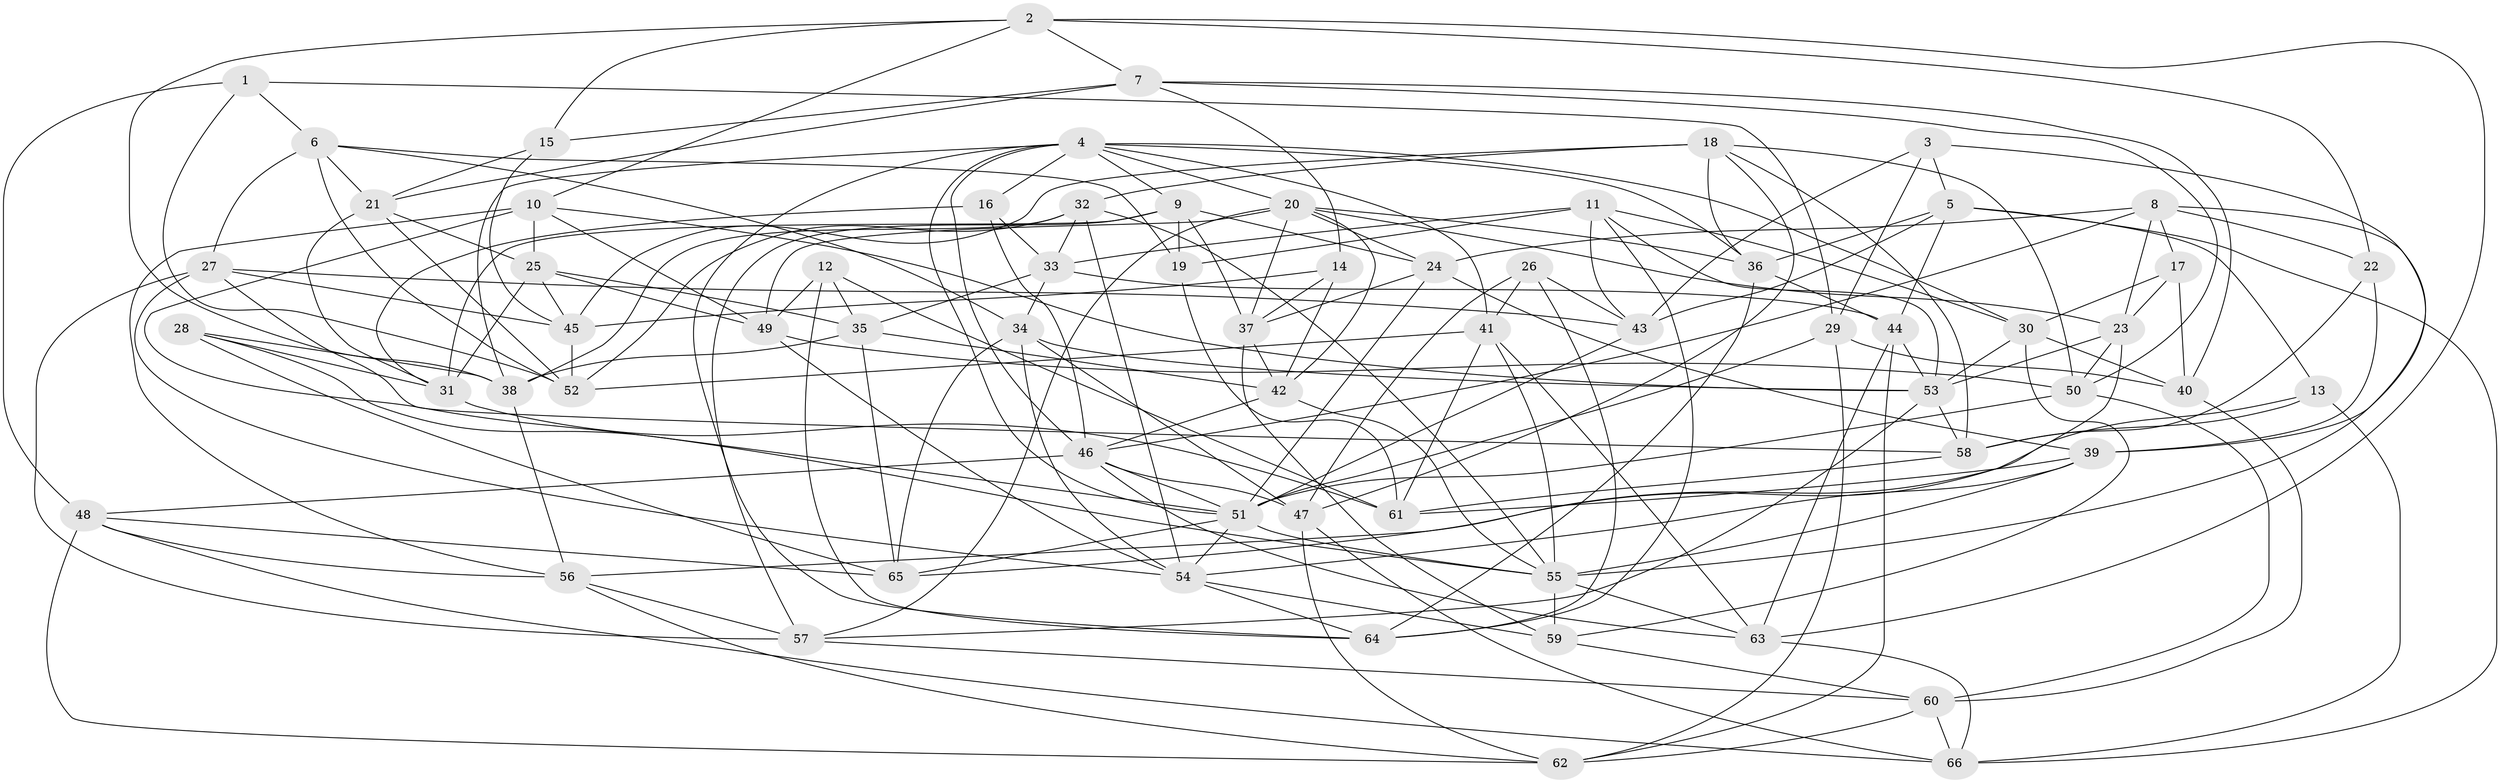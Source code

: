 // original degree distribution, {4: 1.0}
// Generated by graph-tools (version 1.1) at 2025/50/03/09/25 03:50:44]
// undirected, 66 vertices, 194 edges
graph export_dot {
graph [start="1"]
  node [color=gray90,style=filled];
  1;
  2;
  3;
  4;
  5;
  6;
  7;
  8;
  9;
  10;
  11;
  12;
  13;
  14;
  15;
  16;
  17;
  18;
  19;
  20;
  21;
  22;
  23;
  24;
  25;
  26;
  27;
  28;
  29;
  30;
  31;
  32;
  33;
  34;
  35;
  36;
  37;
  38;
  39;
  40;
  41;
  42;
  43;
  44;
  45;
  46;
  47;
  48;
  49;
  50;
  51;
  52;
  53;
  54;
  55;
  56;
  57;
  58;
  59;
  60;
  61;
  62;
  63;
  64;
  65;
  66;
  1 -- 6 [weight=1.0];
  1 -- 29 [weight=1.0];
  1 -- 48 [weight=1.0];
  1 -- 52 [weight=1.0];
  2 -- 7 [weight=1.0];
  2 -- 10 [weight=1.0];
  2 -- 15 [weight=1.0];
  2 -- 22 [weight=1.0];
  2 -- 38 [weight=1.0];
  2 -- 63 [weight=1.0];
  3 -- 5 [weight=1.0];
  3 -- 29 [weight=1.0];
  3 -- 39 [weight=1.0];
  3 -- 43 [weight=1.0];
  4 -- 9 [weight=1.0];
  4 -- 16 [weight=1.0];
  4 -- 20 [weight=1.0];
  4 -- 30 [weight=1.0];
  4 -- 36 [weight=1.0];
  4 -- 38 [weight=1.0];
  4 -- 41 [weight=1.0];
  4 -- 46 [weight=1.0];
  4 -- 51 [weight=1.0];
  4 -- 64 [weight=1.0];
  5 -- 13 [weight=1.0];
  5 -- 36 [weight=1.0];
  5 -- 43 [weight=1.0];
  5 -- 44 [weight=1.0];
  5 -- 66 [weight=1.0];
  6 -- 19 [weight=1.0];
  6 -- 21 [weight=1.0];
  6 -- 27 [weight=1.0];
  6 -- 34 [weight=1.0];
  6 -- 52 [weight=1.0];
  7 -- 14 [weight=1.0];
  7 -- 15 [weight=1.0];
  7 -- 21 [weight=1.0];
  7 -- 40 [weight=1.0];
  7 -- 50 [weight=1.0];
  8 -- 17 [weight=1.0];
  8 -- 22 [weight=1.0];
  8 -- 23 [weight=1.0];
  8 -- 24 [weight=1.0];
  8 -- 46 [weight=1.0];
  8 -- 55 [weight=1.0];
  9 -- 19 [weight=1.0];
  9 -- 24 [weight=1.0];
  9 -- 31 [weight=1.0];
  9 -- 37 [weight=1.0];
  9 -- 57 [weight=1.0];
  10 -- 25 [weight=1.0];
  10 -- 49 [weight=1.0];
  10 -- 51 [weight=1.0];
  10 -- 53 [weight=1.0];
  10 -- 56 [weight=1.0];
  11 -- 19 [weight=1.0];
  11 -- 30 [weight=1.0];
  11 -- 33 [weight=1.0];
  11 -- 43 [weight=1.0];
  11 -- 53 [weight=1.0];
  11 -- 64 [weight=1.0];
  12 -- 35 [weight=1.0];
  12 -- 49 [weight=1.0];
  12 -- 61 [weight=1.0];
  12 -- 64 [weight=1.0];
  13 -- 56 [weight=1.0];
  13 -- 58 [weight=1.0];
  13 -- 66 [weight=1.0];
  14 -- 37 [weight=1.0];
  14 -- 42 [weight=1.0];
  14 -- 45 [weight=1.0];
  15 -- 21 [weight=1.0];
  15 -- 45 [weight=1.0];
  16 -- 31 [weight=1.0];
  16 -- 33 [weight=1.0];
  16 -- 46 [weight=1.0];
  17 -- 23 [weight=1.0];
  17 -- 30 [weight=1.0];
  17 -- 40 [weight=1.0];
  18 -- 32 [weight=1.0];
  18 -- 36 [weight=1.0];
  18 -- 45 [weight=1.0];
  18 -- 47 [weight=1.0];
  18 -- 50 [weight=1.0];
  18 -- 58 [weight=1.0];
  19 -- 61 [weight=1.0];
  20 -- 23 [weight=1.0];
  20 -- 24 [weight=1.0];
  20 -- 36 [weight=1.0];
  20 -- 37 [weight=1.0];
  20 -- 42 [weight=1.0];
  20 -- 49 [weight=1.0];
  20 -- 57 [weight=1.0];
  21 -- 25 [weight=1.0];
  21 -- 31 [weight=1.0];
  21 -- 52 [weight=1.0];
  22 -- 39 [weight=1.0];
  22 -- 58 [weight=1.0];
  23 -- 50 [weight=1.0];
  23 -- 53 [weight=1.0];
  23 -- 65 [weight=1.0];
  24 -- 37 [weight=1.0];
  24 -- 39 [weight=1.0];
  24 -- 51 [weight=1.0];
  25 -- 31 [weight=1.0];
  25 -- 35 [weight=1.0];
  25 -- 45 [weight=1.0];
  25 -- 49 [weight=1.0];
  26 -- 41 [weight=1.0];
  26 -- 43 [weight=1.0];
  26 -- 47 [weight=1.0];
  26 -- 64 [weight=1.0];
  27 -- 43 [weight=1.0];
  27 -- 45 [weight=1.0];
  27 -- 54 [weight=1.0];
  27 -- 57 [weight=1.0];
  27 -- 58 [weight=1.0];
  28 -- 31 [weight=1.0];
  28 -- 38 [weight=1.0];
  28 -- 55 [weight=1.0];
  28 -- 65 [weight=1.0];
  29 -- 40 [weight=2.0];
  29 -- 51 [weight=1.0];
  29 -- 62 [weight=1.0];
  30 -- 40 [weight=1.0];
  30 -- 53 [weight=1.0];
  30 -- 59 [weight=1.0];
  31 -- 61 [weight=1.0];
  32 -- 33 [weight=1.0];
  32 -- 38 [weight=1.0];
  32 -- 52 [weight=1.0];
  32 -- 54 [weight=1.0];
  32 -- 55 [weight=1.0];
  33 -- 34 [weight=1.0];
  33 -- 35 [weight=1.0];
  33 -- 44 [weight=1.0];
  34 -- 47 [weight=1.0];
  34 -- 53 [weight=1.0];
  34 -- 54 [weight=1.0];
  34 -- 65 [weight=1.0];
  35 -- 38 [weight=1.0];
  35 -- 42 [weight=1.0];
  35 -- 65 [weight=1.0];
  36 -- 44 [weight=1.0];
  36 -- 64 [weight=1.0];
  37 -- 42 [weight=1.0];
  37 -- 59 [weight=1.0];
  38 -- 56 [weight=1.0];
  39 -- 54 [weight=1.0];
  39 -- 55 [weight=1.0];
  39 -- 61 [weight=1.0];
  40 -- 60 [weight=1.0];
  41 -- 52 [weight=1.0];
  41 -- 55 [weight=1.0];
  41 -- 61 [weight=1.0];
  41 -- 63 [weight=1.0];
  42 -- 46 [weight=1.0];
  42 -- 55 [weight=1.0];
  43 -- 51 [weight=1.0];
  44 -- 53 [weight=1.0];
  44 -- 62 [weight=1.0];
  44 -- 63 [weight=1.0];
  45 -- 52 [weight=1.0];
  46 -- 47 [weight=1.0];
  46 -- 48 [weight=1.0];
  46 -- 51 [weight=1.0];
  46 -- 63 [weight=1.0];
  47 -- 62 [weight=1.0];
  47 -- 66 [weight=1.0];
  48 -- 56 [weight=1.0];
  48 -- 62 [weight=1.0];
  48 -- 65 [weight=1.0];
  48 -- 66 [weight=1.0];
  49 -- 50 [weight=1.0];
  49 -- 54 [weight=1.0];
  50 -- 51 [weight=1.0];
  50 -- 60 [weight=1.0];
  51 -- 54 [weight=1.0];
  51 -- 55 [weight=1.0];
  51 -- 65 [weight=1.0];
  53 -- 57 [weight=1.0];
  53 -- 58 [weight=1.0];
  54 -- 59 [weight=1.0];
  54 -- 64 [weight=1.0];
  55 -- 59 [weight=2.0];
  55 -- 63 [weight=1.0];
  56 -- 57 [weight=1.0];
  56 -- 62 [weight=1.0];
  57 -- 60 [weight=1.0];
  58 -- 61 [weight=1.0];
  59 -- 60 [weight=1.0];
  60 -- 62 [weight=1.0];
  60 -- 66 [weight=1.0];
  63 -- 66 [weight=1.0];
}
